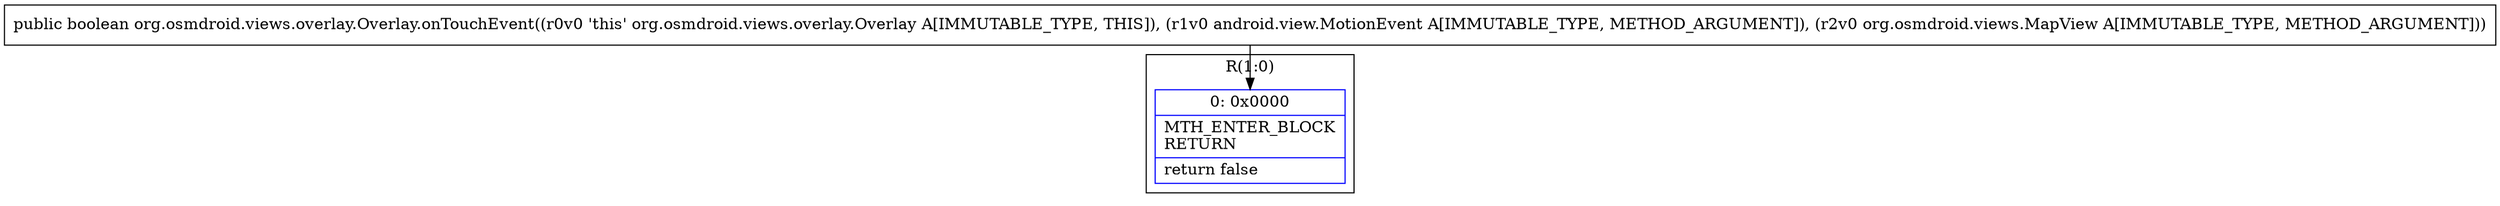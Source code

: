 digraph "CFG fororg.osmdroid.views.overlay.Overlay.onTouchEvent(Landroid\/view\/MotionEvent;Lorg\/osmdroid\/views\/MapView;)Z" {
subgraph cluster_Region_58008701 {
label = "R(1:0)";
node [shape=record,color=blue];
Node_0 [shape=record,label="{0\:\ 0x0000|MTH_ENTER_BLOCK\lRETURN\l|return false\l}"];
}
MethodNode[shape=record,label="{public boolean org.osmdroid.views.overlay.Overlay.onTouchEvent((r0v0 'this' org.osmdroid.views.overlay.Overlay A[IMMUTABLE_TYPE, THIS]), (r1v0 android.view.MotionEvent A[IMMUTABLE_TYPE, METHOD_ARGUMENT]), (r2v0 org.osmdroid.views.MapView A[IMMUTABLE_TYPE, METHOD_ARGUMENT])) }"];
MethodNode -> Node_0;
}

